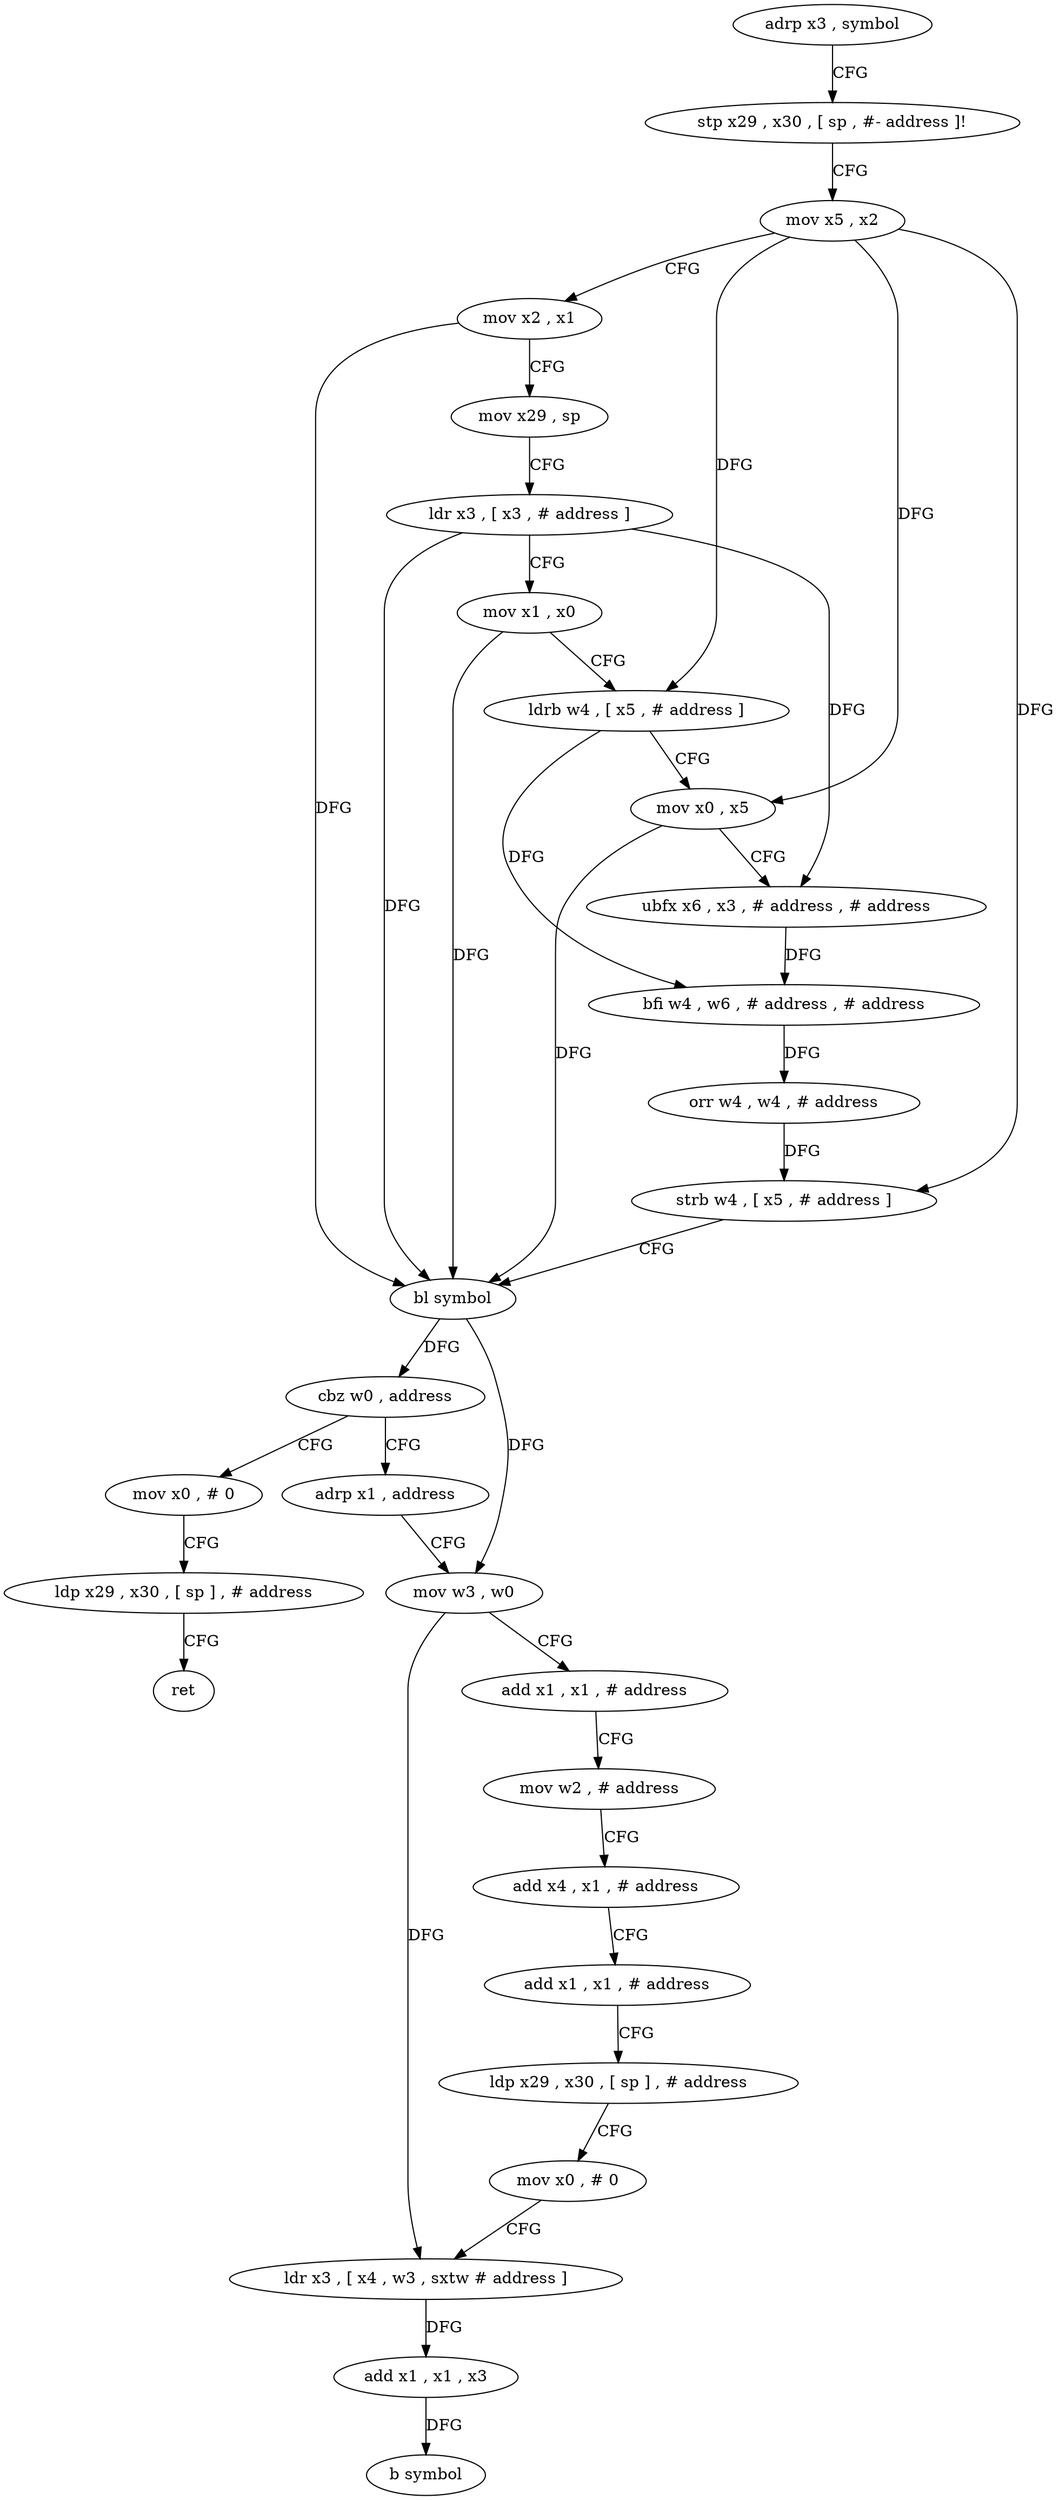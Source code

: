 digraph "func" {
"4320728" [label = "adrp x3 , symbol" ]
"4320732" [label = "stp x29 , x30 , [ sp , #- address ]!" ]
"4320736" [label = "mov x5 , x2" ]
"4320740" [label = "mov x2 , x1" ]
"4320744" [label = "mov x29 , sp" ]
"4320748" [label = "ldr x3 , [ x3 , # address ]" ]
"4320752" [label = "mov x1 , x0" ]
"4320756" [label = "ldrb w4 , [ x5 , # address ]" ]
"4320760" [label = "mov x0 , x5" ]
"4320764" [label = "ubfx x6 , x3 , # address , # address" ]
"4320768" [label = "bfi w4 , w6 , # address , # address" ]
"4320772" [label = "orr w4 , w4 , # address" ]
"4320776" [label = "strb w4 , [ x5 , # address ]" ]
"4320780" [label = "bl symbol" ]
"4320784" [label = "cbz w0 , address" ]
"4320832" [label = "mov x0 , # 0" ]
"4320788" [label = "adrp x1 , address" ]
"4320836" [label = "ldp x29 , x30 , [ sp ] , # address" ]
"4320840" [label = "ret" ]
"4320792" [label = "mov w3 , w0" ]
"4320796" [label = "add x1 , x1 , # address" ]
"4320800" [label = "mov w2 , # address" ]
"4320804" [label = "add x4 , x1 , # address" ]
"4320808" [label = "add x1 , x1 , # address" ]
"4320812" [label = "ldp x29 , x30 , [ sp ] , # address" ]
"4320816" [label = "mov x0 , # 0" ]
"4320820" [label = "ldr x3 , [ x4 , w3 , sxtw # address ]" ]
"4320824" [label = "add x1 , x1 , x3" ]
"4320828" [label = "b symbol" ]
"4320728" -> "4320732" [ label = "CFG" ]
"4320732" -> "4320736" [ label = "CFG" ]
"4320736" -> "4320740" [ label = "CFG" ]
"4320736" -> "4320756" [ label = "DFG" ]
"4320736" -> "4320760" [ label = "DFG" ]
"4320736" -> "4320776" [ label = "DFG" ]
"4320740" -> "4320744" [ label = "CFG" ]
"4320740" -> "4320780" [ label = "DFG" ]
"4320744" -> "4320748" [ label = "CFG" ]
"4320748" -> "4320752" [ label = "CFG" ]
"4320748" -> "4320764" [ label = "DFG" ]
"4320748" -> "4320780" [ label = "DFG" ]
"4320752" -> "4320756" [ label = "CFG" ]
"4320752" -> "4320780" [ label = "DFG" ]
"4320756" -> "4320760" [ label = "CFG" ]
"4320756" -> "4320768" [ label = "DFG" ]
"4320760" -> "4320764" [ label = "CFG" ]
"4320760" -> "4320780" [ label = "DFG" ]
"4320764" -> "4320768" [ label = "DFG" ]
"4320768" -> "4320772" [ label = "DFG" ]
"4320772" -> "4320776" [ label = "DFG" ]
"4320776" -> "4320780" [ label = "CFG" ]
"4320780" -> "4320784" [ label = "DFG" ]
"4320780" -> "4320792" [ label = "DFG" ]
"4320784" -> "4320832" [ label = "CFG" ]
"4320784" -> "4320788" [ label = "CFG" ]
"4320832" -> "4320836" [ label = "CFG" ]
"4320788" -> "4320792" [ label = "CFG" ]
"4320836" -> "4320840" [ label = "CFG" ]
"4320792" -> "4320796" [ label = "CFG" ]
"4320792" -> "4320820" [ label = "DFG" ]
"4320796" -> "4320800" [ label = "CFG" ]
"4320800" -> "4320804" [ label = "CFG" ]
"4320804" -> "4320808" [ label = "CFG" ]
"4320808" -> "4320812" [ label = "CFG" ]
"4320812" -> "4320816" [ label = "CFG" ]
"4320816" -> "4320820" [ label = "CFG" ]
"4320820" -> "4320824" [ label = "DFG" ]
"4320824" -> "4320828" [ label = "DFG" ]
}
